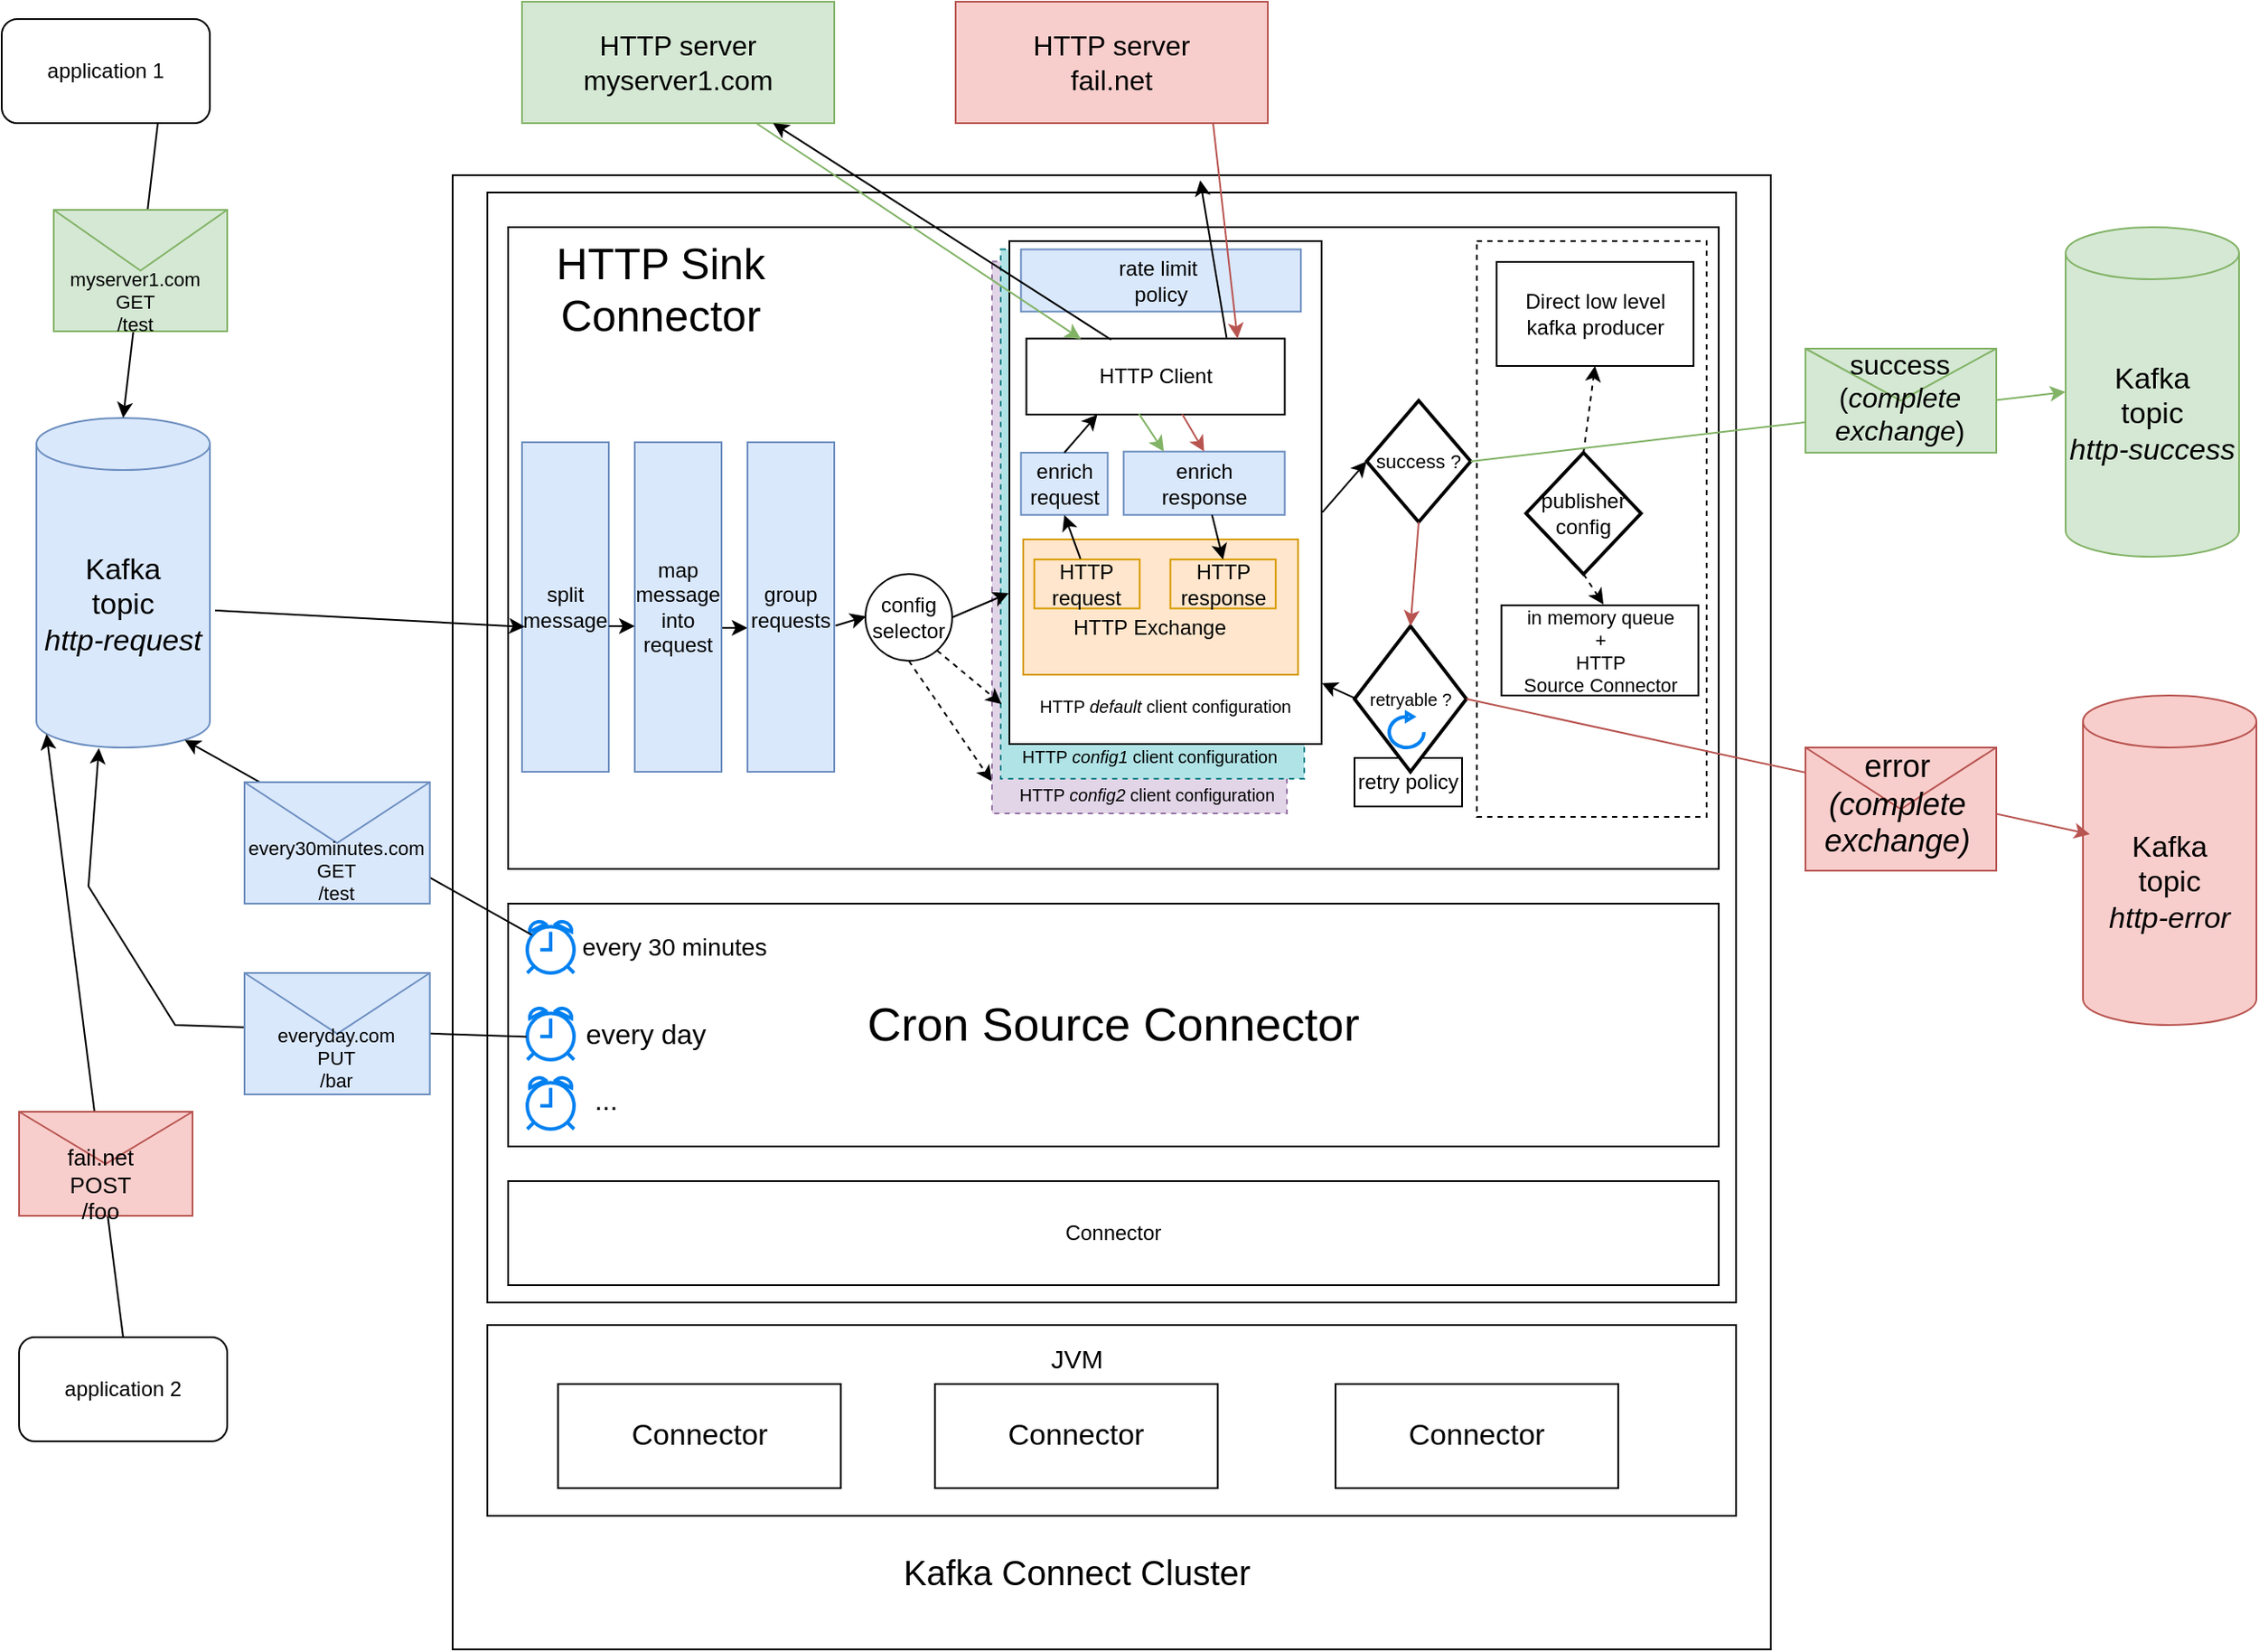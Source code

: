<mxfile version="24.7.8">
  <diagram name="Page-1" id="2K4qOzKMvEv2gDJJYcip">
    <mxGraphModel dx="1113" dy="609" grid="1" gridSize="10" guides="1" tooltips="1" connect="1" arrows="1" fold="1" page="1" pageScale="1" pageWidth="1169" pageHeight="827" math="0" shadow="0">
      <root>
        <mxCell id="0" />
        <mxCell id="1" parent="0" />
        <mxCell id="opBTZJq-6XGTckG7SBnG-1" value="&lt;font style=&quot;font-size: 17px;&quot;&gt;Kafka&lt;/font&gt;&lt;div style=&quot;font-size: 17px;&quot;&gt;&lt;font style=&quot;font-size: 17px;&quot;&gt;topic&lt;/font&gt;&lt;/div&gt;&lt;div style=&quot;font-size: 17px;&quot;&gt;&lt;i style=&quot;&quot;&gt;&lt;font style=&quot;font-size: 17px;&quot;&gt;http-request&lt;/font&gt;&lt;/i&gt;&lt;/div&gt;" style="shape=cylinder3;whiteSpace=wrap;html=1;boundedLbl=1;backgroundOutline=1;size=15;fillColor=#dae8fc;strokeColor=#6c8ebf;" parent="1" vertex="1">
          <mxGeometry x="50" y="300" width="100" height="190" as="geometry" />
        </mxCell>
        <mxCell id="opBTZJq-6XGTckG7SBnG-2" value="" style="rounded=0;whiteSpace=wrap;html=1;" parent="1" vertex="1">
          <mxGeometry x="290" y="160" width="760" height="850" as="geometry" />
        </mxCell>
        <mxCell id="opBTZJq-6XGTckG7SBnG-3" value="" style="rounded=0;whiteSpace=wrap;html=1;" parent="1" vertex="1">
          <mxGeometry x="310" y="170" width="720" height="640" as="geometry" />
        </mxCell>
        <mxCell id="opBTZJq-6XGTckG7SBnG-5" value="&lt;font style=&quot;font-size: 20px;&quot;&gt;Kafka Connect Cluster&lt;/font&gt;" style="text;html=1;align=center;verticalAlign=middle;whiteSpace=wrap;rounded=0;" parent="1" vertex="1">
          <mxGeometry x="545" y="950" width="210" height="30" as="geometry" />
        </mxCell>
        <mxCell id="opBTZJq-6XGTckG7SBnG-23" value="" style="endArrow=classic;html=1;rounded=0;entryX=0.058;entryY=0.959;entryDx=0;entryDy=0;entryPerimeter=0;exitX=0.5;exitY=0;exitDx=0;exitDy=0;fillColor=#f8cecc;strokeColor=#000000;" parent="1" source="HtiEfCj0A7gehNwZgP48-17" target="opBTZJq-6XGTckG7SBnG-1" edge="1">
          <mxGeometry width="50" height="50" relative="1" as="geometry">
            <mxPoint x="110" y="190" as="sourcePoint" />
            <mxPoint x="170" y="320" as="targetPoint" />
          </mxGeometry>
        </mxCell>
        <mxCell id="opBTZJq-6XGTckG7SBnG-14" value="" style="group;fillColor=#dae8fc;strokeColor=#6c8ebf;" parent="1" vertex="1" connectable="0">
          <mxGeometry x="40" y="700" width="100" height="60" as="geometry" />
        </mxCell>
        <mxCell id="opBTZJq-6XGTckG7SBnG-15" value="" style="group;fillColor=#dae8fc;strokeColor=#6c8ebf;" parent="opBTZJq-6XGTckG7SBnG-14" vertex="1" connectable="0">
          <mxGeometry width="100" height="60.0" as="geometry" />
        </mxCell>
        <mxCell id="opBTZJq-6XGTckG7SBnG-11" value="" style="shape=message;html=1;html=1;outlineConnect=0;labelPosition=center;verticalLabelPosition=bottom;align=center;verticalAlign=top;fillColor=#f8cecc;strokeColor=#b85450;" parent="opBTZJq-6XGTckG7SBnG-15" vertex="1">
          <mxGeometry width="100" height="60.0" as="geometry" />
        </mxCell>
        <mxCell id="opBTZJq-6XGTckG7SBnG-12" value="&lt;font style=&quot;font-size: 13px;&quot;&gt;fail.net&lt;/font&gt;&lt;div style=&quot;font-size: 13px;&quot;&gt;&lt;font style=&quot;font-size: 13px;&quot;&gt;POST&lt;/font&gt;&lt;/div&gt;&lt;div style=&quot;font-size: 13px;&quot;&gt;&lt;font style=&quot;font-size: 13px;&quot;&gt;/foo&lt;/font&gt;&lt;/div&gt;" style="text;html=1;align=center;verticalAlign=middle;whiteSpace=wrap;rounded=0;" parent="opBTZJq-6XGTckG7SBnG-15" vertex="1">
          <mxGeometry x="5.263" y="33.194" width="84.211" height="18.0" as="geometry" />
        </mxCell>
        <mxCell id="opBTZJq-6XGTckG7SBnG-19" value="&lt;font style=&quot;font-size: 16px;&quot;&gt;HTTP server&lt;/font&gt;&lt;div style=&quot;font-size: 16px;&quot;&gt;&lt;font style=&quot;font-size: 16px;&quot;&gt;myserver1.com&lt;/font&gt;&lt;/div&gt;" style="rounded=0;whiteSpace=wrap;html=1;fillColor=#d5e8d4;strokeColor=#82b366;" parent="1" vertex="1">
          <mxGeometry x="330" y="60" width="180" height="70" as="geometry" />
        </mxCell>
        <mxCell id="opBTZJq-6XGTckG7SBnG-20" value="&lt;font style=&quot;font-size: 16px;&quot;&gt;HTTP server&lt;/font&gt;&lt;div style=&quot;font-size: 16px;&quot;&gt;&lt;font style=&quot;font-size: 16px;&quot;&gt;fail.net&lt;/font&gt;&lt;/div&gt;" style="rounded=0;whiteSpace=wrap;html=1;fillColor=#f8cecc;strokeColor=#b85450;" parent="1" vertex="1">
          <mxGeometry x="580" y="60" width="180" height="70" as="geometry" />
        </mxCell>
        <mxCell id="opBTZJq-6XGTckG7SBnG-22" value="" style="endArrow=classic;html=1;rounded=0;entryX=0.5;entryY=0;entryDx=0;entryDy=0;entryPerimeter=0;fillColor=#d5e8d4;strokeColor=#000000;exitX=0.75;exitY=1;exitDx=0;exitDy=0;" parent="1" source="HtiEfCj0A7gehNwZgP48-16" target="opBTZJq-6XGTckG7SBnG-1" edge="1">
          <mxGeometry width="50" height="50" relative="1" as="geometry">
            <mxPoint x="20" y="180" as="sourcePoint" />
            <mxPoint x="610" y="330" as="targetPoint" />
          </mxGeometry>
        </mxCell>
        <mxCell id="opBTZJq-6XGTckG7SBnG-25" value="" style="rounded=0;whiteSpace=wrap;html=1;fontSize=17;" parent="1" vertex="1">
          <mxGeometry x="322" y="190" width="698" height="370" as="geometry" />
        </mxCell>
        <mxCell id="opBTZJq-6XGTckG7SBnG-26" value="&lt;font style=&quot;font-size: 11px;&quot;&gt;success ?&lt;/font&gt;" style="strokeWidth=2;html=1;shape=mxgraph.flowchart.decision;whiteSpace=wrap;" parent="1" vertex="1">
          <mxGeometry x="817" y="290" width="60" height="70" as="geometry" />
        </mxCell>
        <mxCell id="opBTZJq-6XGTckG7SBnG-16" value="" style="group;fillColor=#dae8fc;strokeColor=#6c8ebf;" parent="1" vertex="1" connectable="0">
          <mxGeometry x="60" y="180" width="100" height="70" as="geometry" />
        </mxCell>
        <mxCell id="opBTZJq-6XGTckG7SBnG-17" value="" style="shape=message;html=1;html=1;outlineConnect=0;labelPosition=center;verticalLabelPosition=bottom;align=center;verticalAlign=top;fillColor=#d5e8d4;strokeColor=#82b366;" parent="opBTZJq-6XGTckG7SBnG-16" vertex="1">
          <mxGeometry width="100" height="70" as="geometry" />
        </mxCell>
        <mxCell id="opBTZJq-6XGTckG7SBnG-18" value="&lt;div style=&quot;font-size: 11px;&quot;&gt;&lt;font style=&quot;font-size: 11px;&quot;&gt;myserver1.com&lt;/font&gt;&lt;/div&gt;&lt;div style=&quot;font-size: 11px;&quot;&gt;&lt;font style=&quot;font-size: 11px;&quot;&gt;GET&lt;/font&gt;&lt;/div&gt;&lt;div style=&quot;font-size: 11px;&quot;&gt;&lt;font style=&quot;font-size: 11px;&quot;&gt;/test&lt;/font&gt;&lt;/div&gt;" style="text;html=1;align=center;verticalAlign=middle;whiteSpace=wrap;rounded=0;" parent="opBTZJq-6XGTckG7SBnG-16" vertex="1">
          <mxGeometry x="5.263" y="42.27" width="84.211" height="21.0" as="geometry" />
        </mxCell>
        <mxCell id="opBTZJq-6XGTckG7SBnG-28" value="Connector" style="rounded=0;whiteSpace=wrap;html=1;" parent="1" vertex="1">
          <mxGeometry x="322" y="740" width="698" height="60" as="geometry" />
        </mxCell>
        <mxCell id="mRzZPIl0D3V7TroaUUCZ-1" value="split&lt;div&gt;message&lt;/div&gt;" style="rounded=0;whiteSpace=wrap;html=1;fillColor=#dae8fc;strokeColor=#6c8ebf;" parent="1" vertex="1">
          <mxGeometry x="330" y="314" width="50" height="190" as="geometry" />
        </mxCell>
        <mxCell id="mRzZPIl0D3V7TroaUUCZ-4" value="" style="edgeStyle=orthogonalEdgeStyle;rounded=0;orthogonalLoop=1;jettySize=auto;html=1;" parent="1" edge="1">
          <mxGeometry relative="1" as="geometry">
            <mxPoint x="445" y="421" as="sourcePoint" />
            <mxPoint x="460" y="421" as="targetPoint" />
          </mxGeometry>
        </mxCell>
        <mxCell id="mRzZPIl0D3V7TroaUUCZ-2" value="map&lt;div&gt;message&lt;/div&gt;&lt;div&gt;into&lt;/div&gt;&lt;div&gt;request&lt;/div&gt;" style="rounded=0;whiteSpace=wrap;html=1;fillColor=#dae8fc;strokeColor=#6c8ebf;" parent="1" vertex="1">
          <mxGeometry x="395" y="314" width="50" height="190" as="geometry" />
        </mxCell>
        <mxCell id="mRzZPIl0D3V7TroaUUCZ-3" value="group&lt;div&gt;requests&lt;/div&gt;" style="rounded=0;whiteSpace=wrap;html=1;fillColor=#dae8fc;strokeColor=#6c8ebf;" parent="1" vertex="1">
          <mxGeometry x="460" y="314" width="50" height="190" as="geometry" />
        </mxCell>
        <mxCell id="mRzZPIl0D3V7TroaUUCZ-5" value="" style="edgeStyle=orthogonalEdgeStyle;rounded=0;orthogonalLoop=1;jettySize=auto;html=1;exitX=1;exitY=0.5;exitDx=0;exitDy=0;entryX=0;entryY=0.5;entryDx=0;entryDy=0;" parent="1" edge="1">
          <mxGeometry relative="1" as="geometry">
            <mxPoint x="380" y="420" as="sourcePoint" />
            <mxPoint x="395" y="420" as="targetPoint" />
          </mxGeometry>
        </mxCell>
        <mxCell id="mRzZPIl0D3V7TroaUUCZ-8" value="" style="group" parent="1" vertex="1" connectable="0">
          <mxGeometry x="563" y="198" width="228" height="347.22" as="geometry" />
        </mxCell>
        <mxCell id="3ZhziO7866kJiNsBVgEj-4" value="" style="group" vertex="1" connectable="0" parent="mRzZPIl0D3V7TroaUUCZ-8">
          <mxGeometry x="38" width="190" height="330" as="geometry" />
        </mxCell>
        <mxCell id="3ZhziO7866kJiNsBVgEj-2" value="" style="rounded=0;whiteSpace=wrap;html=1;dashed=1;fillColor=#e1d5e7;strokeColor=#9673a6;" vertex="1" parent="3ZhziO7866kJiNsBVgEj-4">
          <mxGeometry y="11.78" width="170" height="318.22" as="geometry" />
        </mxCell>
        <mxCell id="_PbxY6xCbwpxdY_xRRRZ-18" value="" style="rounded=0;whiteSpace=wrap;html=1;dashed=1;fillColor=#b0e3e6;strokeColor=#0e8088;" parent="3ZhziO7866kJiNsBVgEj-4" vertex="1">
          <mxGeometry x="5" y="4.78" width="175" height="305.22" as="geometry" />
        </mxCell>
        <mxCell id="mRzZPIl0D3V7TroaUUCZ-6" value="" style="rounded=0;whiteSpace=wrap;html=1;" parent="3ZhziO7866kJiNsBVgEj-4" vertex="1">
          <mxGeometry x="10" width="180" height="290" as="geometry" />
        </mxCell>
        <mxCell id="mRzZPIl0D3V7TroaUUCZ-7" value="&lt;font style=&quot;font-size: 10px;&quot;&gt;HTTP &lt;i&gt;default&lt;/i&gt; client&amp;nbsp;&lt;span style=&quot;background-color: initial;&quot;&gt;configuration&lt;/span&gt;&lt;/font&gt;" style="text;html=1;align=center;verticalAlign=middle;whiteSpace=wrap;rounded=0;" parent="3ZhziO7866kJiNsBVgEj-4" vertex="1">
          <mxGeometry x="15" y="254" width="170" height="27.11" as="geometry" />
        </mxCell>
        <mxCell id="mRzZPIl0D3V7TroaUUCZ-22" value="rate limit&amp;nbsp;&lt;div&gt;policy&lt;/div&gt;" style="rounded=0;whiteSpace=wrap;html=1;fillColor=#dae8fc;strokeColor=#6c8ebf;" parent="3ZhziO7866kJiNsBVgEj-4" vertex="1">
          <mxGeometry x="16.69" y="4.785" width="161.379" height="35.885" as="geometry" />
        </mxCell>
        <mxCell id="TH8Eyh-qqzI3hUbTMs9G-1" value="HTTP Client" style="rounded=0;whiteSpace=wrap;html=1;" parent="3ZhziO7866kJiNsBVgEj-4" vertex="1">
          <mxGeometry x="19.79" y="56.22" width="148.97" height="43.78" as="geometry" />
        </mxCell>
        <mxCell id="TH8Eyh-qqzI3hUbTMs9G-5" value="" style="group;fillColor=#ffe6cc;strokeColor=#d79b00;" parent="3ZhziO7866kJiNsBVgEj-4" vertex="1" connectable="0">
          <mxGeometry x="18" y="172" width="158.43" height="78" as="geometry" />
        </mxCell>
        <mxCell id="mRzZPIl0D3V7TroaUUCZ-15" value="HTTP&lt;div&gt;request&lt;/div&gt;" style="rounded=0;whiteSpace=wrap;html=1;fillColor=#ffe6cc;strokeColor=#d79b00;" parent="TH8Eyh-qqzI3hUbTMs9G-5" vertex="1">
          <mxGeometry x="6.36" y="11.573" width="60.76" height="28.223" as="geometry" />
        </mxCell>
        <mxCell id="TH8Eyh-qqzI3hUbTMs9G-4" value="HTTP&amp;nbsp;&lt;span style=&quot;background-color: initial;&quot;&gt;Exchange&lt;/span&gt;" style="text;html=1;align=center;verticalAlign=middle;whiteSpace=wrap;rounded=0;" parent="TH8Eyh-qqzI3hUbTMs9G-5" vertex="1">
          <mxGeometry x="9.29" y="47.174" width="127.738" height="7.56" as="geometry" />
        </mxCell>
        <mxCell id="TH8Eyh-qqzI3hUbTMs9G-8" value="HTTP&lt;div&gt;response&lt;/div&gt;" style="rounded=0;whiteSpace=wrap;html=1;fillColor=#ffe6cc;strokeColor=#d79b00;" parent="TH8Eyh-qqzI3hUbTMs9G-5" vertex="1">
          <mxGeometry x="84.82" y="11.573" width="60.76" height="28.223" as="geometry" />
        </mxCell>
        <mxCell id="TH8Eyh-qqzI3hUbTMs9G-7" value="enrich&lt;div&gt;request&lt;/div&gt;" style="rounded=0;whiteSpace=wrap;html=1;fillColor=#dae8fc;strokeColor=#6c8ebf;" parent="3ZhziO7866kJiNsBVgEj-4" vertex="1">
          <mxGeometry x="16.69" y="122" width="50" height="35.88" as="geometry" />
        </mxCell>
        <mxCell id="mRzZPIl0D3V7TroaUUCZ-30" value="enrich&lt;div&gt;response&lt;/div&gt;" style="rounded=0;whiteSpace=wrap;html=1;fillColor=#dae8fc;strokeColor=#6c8ebf;" parent="3ZhziO7866kJiNsBVgEj-4" vertex="1">
          <mxGeometry x="75.857" y="121.354" width="92.9" height="36.527" as="geometry" />
        </mxCell>
        <mxCell id="TH8Eyh-qqzI3hUbTMs9G-2" value="" style="endArrow=classic;html=1;rounded=0;fillColor=#d5e8d4;strokeColor=#000000;exitX=0.438;exitY=-0.015;exitDx=0;exitDy=0;exitPerimeter=0;entryX=0.5;entryY=1;entryDx=0;entryDy=0;" parent="3ZhziO7866kJiNsBVgEj-4" source="mRzZPIl0D3V7TroaUUCZ-15" target="TH8Eyh-qqzI3hUbTMs9G-7" edge="1">
          <mxGeometry width="50" height="50" relative="1" as="geometry">
            <mxPoint x="33.688" y="220.566" as="sourcePoint" />
            <mxPoint x="34.094" y="114.84" as="targetPoint" />
          </mxGeometry>
        </mxCell>
        <mxCell id="TH8Eyh-qqzI3hUbTMs9G-9" value="" style="endArrow=classic;html=1;rounded=0;fillColor=#d5e8d4;strokeColor=#000000;exitX=0.5;exitY=0;exitDx=0;exitDy=0;entryX=0.275;entryY=0.999;entryDx=0;entryDy=0;entryPerimeter=0;" parent="3ZhziO7866kJiNsBVgEj-4" source="TH8Eyh-qqzI3hUbTMs9G-7" target="TH8Eyh-qqzI3hUbTMs9G-1" edge="1">
          <mxGeometry width="50" height="50" relative="1" as="geometry">
            <mxPoint x="43.688" y="230.566" as="sourcePoint" />
            <mxPoint x="52" y="158" as="targetPoint" />
          </mxGeometry>
        </mxCell>
        <mxCell id="TH8Eyh-qqzI3hUbTMs9G-10" value="" style="endArrow=classic;html=1;rounded=0;fillColor=#d5e8d4;strokeColor=#000000;entryX=0.5;entryY=0;entryDx=0;entryDy=0;" parent="3ZhziO7866kJiNsBVgEj-4" source="mRzZPIl0D3V7TroaUUCZ-30" target="TH8Eyh-qqzI3hUbTMs9G-8" edge="1">
          <mxGeometry width="50" height="50" relative="1" as="geometry">
            <mxPoint x="52" y="132" as="sourcePoint" />
            <mxPoint x="71" y="110" as="targetPoint" />
          </mxGeometry>
        </mxCell>
        <mxCell id="mRzZPIl0D3V7TroaUUCZ-32" value="" style="endArrow=classic;html=1;rounded=0;fillColor=#f8cecc;strokeColor=#b85450;exitX=0.603;exitY=0.993;exitDx=0;exitDy=0;entryX=0.5;entryY=0;entryDx=0;entryDy=0;exitPerimeter=0;" parent="3ZhziO7866kJiNsBVgEj-4" source="TH8Eyh-qqzI3hUbTMs9G-1" target="mRzZPIl0D3V7TroaUUCZ-30" edge="1">
          <mxGeometry width="50" height="50" relative="1" as="geometry">
            <mxPoint x="219.531" y="-61.251" as="sourcePoint" />
            <mxPoint x="143.31" y="65.97" as="targetPoint" />
          </mxGeometry>
        </mxCell>
        <mxCell id="mRzZPIl0D3V7TroaUUCZ-31" value="" style="endArrow=classic;html=1;rounded=0;fillColor=#d5e8d4;strokeColor=#82b366;exitX=0.435;exitY=0.987;exitDx=0;exitDy=0;entryX=0.25;entryY=0;entryDx=0;entryDy=0;exitPerimeter=0;" parent="3ZhziO7866kJiNsBVgEj-4" source="TH8Eyh-qqzI3hUbTMs9G-1" target="mRzZPIl0D3V7TroaUUCZ-30" edge="1">
          <mxGeometry width="50" height="50" relative="1" as="geometry">
            <mxPoint x="101.103" y="144.627" as="sourcePoint" />
            <mxPoint x="264.966" y="271.493" as="targetPoint" />
          </mxGeometry>
        </mxCell>
        <mxCell id="3ZhziO7866kJiNsBVgEj-6" value="&lt;font style=&quot;font-size: 10px;&quot;&gt;HTTP &lt;i&gt;config2&lt;/i&gt; client&amp;nbsp;&lt;span style=&quot;background-color: initial;&quot;&gt;configuration&lt;/span&gt;&lt;/font&gt;" style="text;html=1;align=center;verticalAlign=middle;whiteSpace=wrap;rounded=0;" vertex="1" parent="3ZhziO7866kJiNsBVgEj-4">
          <mxGeometry x="10" y="314" width="159" height="10" as="geometry" />
        </mxCell>
        <mxCell id="mRzZPIl0D3V7TroaUUCZ-10" value="&lt;font style=&quot;font-size: 17px;&quot;&gt;Kafka&lt;/font&gt;&lt;div style=&quot;font-size: 17px;&quot;&gt;&lt;font style=&quot;font-size: 17px;&quot;&gt;topic&lt;/font&gt;&lt;/div&gt;&lt;div style=&quot;font-size: 17px;&quot;&gt;&lt;i style=&quot;&quot;&gt;&lt;font style=&quot;font-size: 17px;&quot;&gt;http-success&lt;/font&gt;&lt;/i&gt;&lt;/div&gt;" style="shape=cylinder3;whiteSpace=wrap;html=1;boundedLbl=1;backgroundOutline=1;size=15;fillColor=#d5e8d4;strokeColor=#82b366;" parent="1" vertex="1">
          <mxGeometry x="1220" y="190" width="100" height="190" as="geometry" />
        </mxCell>
        <mxCell id="mRzZPIl0D3V7TroaUUCZ-11" value="&lt;font style=&quot;font-size: 17px;&quot;&gt;Kafka&lt;/font&gt;&lt;div style=&quot;font-size: 17px;&quot;&gt;&lt;font style=&quot;font-size: 17px;&quot;&gt;topic&lt;/font&gt;&lt;/div&gt;&lt;div style=&quot;font-size: 17px;&quot;&gt;&lt;i style=&quot;&quot;&gt;&lt;font style=&quot;font-size: 17px;&quot;&gt;http-error&lt;/font&gt;&lt;/i&gt;&lt;/div&gt;" style="shape=cylinder3;whiteSpace=wrap;html=1;boundedLbl=1;backgroundOutline=1;size=15;fillColor=#f8cecc;strokeColor=#b85450;" parent="1" vertex="1">
          <mxGeometry x="1230" y="460" width="100" height="190" as="geometry" />
        </mxCell>
        <mxCell id="mRzZPIl0D3V7TroaUUCZ-12" value="" style="group" parent="1" vertex="1" connectable="0">
          <mxGeometry x="310" y="823" width="720" height="110" as="geometry" />
        </mxCell>
        <mxCell id="opBTZJq-6XGTckG7SBnG-4" value="" style="rounded=0;whiteSpace=wrap;html=1;" parent="mRzZPIl0D3V7TroaUUCZ-12" vertex="1">
          <mxGeometry width="720" height="110" as="geometry" />
        </mxCell>
        <mxCell id="opBTZJq-6XGTckG7SBnG-6" value="JVM" style="text;html=1;align=center;verticalAlign=middle;whiteSpace=wrap;rounded=0;fontSize=15;" parent="mRzZPIl0D3V7TroaUUCZ-12" vertex="1">
          <mxGeometry x="298.868" y="4" width="81.509" height="30" as="geometry" />
        </mxCell>
        <mxCell id="opBTZJq-6XGTckG7SBnG-7" value="Connector" style="rounded=0;whiteSpace=wrap;html=1;fontSize=17;" parent="mRzZPIl0D3V7TroaUUCZ-12" vertex="1">
          <mxGeometry x="40.755" y="34" width="163.019" height="60" as="geometry" />
        </mxCell>
        <mxCell id="opBTZJq-6XGTckG7SBnG-8" value="Connector" style="rounded=0;whiteSpace=wrap;html=1;fontSize=17;" parent="mRzZPIl0D3V7TroaUUCZ-12" vertex="1">
          <mxGeometry x="258.113" y="34" width="163.019" height="60" as="geometry" />
        </mxCell>
        <mxCell id="opBTZJq-6XGTckG7SBnG-9" value="Connector" style="rounded=0;whiteSpace=wrap;html=1;fontSize=17;" parent="mRzZPIl0D3V7TroaUUCZ-12" vertex="1">
          <mxGeometry x="489.057" y="34" width="163.019" height="60" as="geometry" />
        </mxCell>
        <mxCell id="mRzZPIl0D3V7TroaUUCZ-25" value="" style="endArrow=classic;html=1;rounded=0;fillColor=#d5e8d4;strokeColor=#000000;exitX=0.328;exitY=0.015;exitDx=0;exitDy=0;exitPerimeter=0;" parent="1" source="TH8Eyh-qqzI3hUbTMs9G-1" edge="1">
          <mxGeometry width="50" height="50" relative="1" as="geometry">
            <mxPoint x="611" y="247" as="sourcePoint" />
            <mxPoint x="474.757" y="130" as="targetPoint" />
          </mxGeometry>
        </mxCell>
        <mxCell id="mRzZPIl0D3V7TroaUUCZ-26" value="" style="endArrow=classic;html=1;rounded=0;fillColor=#d5e8d4;strokeColor=#82b366;exitX=0.75;exitY=1;exitDx=0;exitDy=0;entryX=0.211;entryY=0.006;entryDx=0;entryDy=0;entryPerimeter=0;" parent="1" source="opBTZJq-6XGTckG7SBnG-19" target="TH8Eyh-qqzI3hUbTMs9G-1" edge="1">
          <mxGeometry width="50" height="50" relative="1" as="geometry">
            <mxPoint x="621" y="257" as="sourcePoint" />
            <mxPoint x="484.757" y="140" as="targetPoint" />
          </mxGeometry>
        </mxCell>
        <mxCell id="3ZhziO7866kJiNsBVgEj-13" value="retry policy" style="rounded=0;whiteSpace=wrap;html=1;" vertex="1" parent="1">
          <mxGeometry x="810" y="496" width="62" height="28" as="geometry" />
        </mxCell>
        <mxCell id="mRzZPIl0D3V7TroaUUCZ-27" value="" style="endArrow=classic;html=1;rounded=0;fillColor=#d5e8d4;strokeColor=#000000;exitX=0.775;exitY=-0.009;exitDx=0;exitDy=0;entryX=0.5;entryY=1;entryDx=0;entryDy=0;exitPerimeter=0;" parent="1" source="TH8Eyh-qqzI3hUbTMs9G-1" edge="1">
          <mxGeometry width="50" height="50" relative="1" as="geometry">
            <mxPoint x="727.172" y="254.351" as="sourcePoint" />
            <mxPoint x="721" y="163" as="targetPoint" />
          </mxGeometry>
        </mxCell>
        <mxCell id="mRzZPIl0D3V7TroaUUCZ-28" value="" style="endArrow=classic;html=1;rounded=0;fillColor=#f8cecc;strokeColor=#b85450;exitX=0.58;exitY=0.995;exitDx=0;exitDy=0;entryX=0.75;entryY=0;entryDx=0;entryDy=0;exitPerimeter=0;" parent="1" edge="1">
          <mxGeometry width="50" height="50" relative="1" as="geometry">
            <mxPoint x="728.4" y="129.65" as="sourcePoint" />
            <mxPoint x="742.518" y="254.22" as="targetPoint" />
          </mxGeometry>
        </mxCell>
        <mxCell id="mRzZPIl0D3V7TroaUUCZ-43" value="&lt;font style=&quot;font-size: 10px;&quot;&gt;retryable ?&lt;/font&gt;" style="strokeWidth=2;html=1;shape=mxgraph.flowchart.decision;whiteSpace=wrap;" parent="1" vertex="1">
          <mxGeometry x="810" y="420" width="64.5" height="84" as="geometry" />
        </mxCell>
        <mxCell id="mRzZPIl0D3V7TroaUUCZ-45" value="" style="endArrow=classic;html=1;rounded=0;fillColor=#f8cecc;strokeColor=#b85450;entryX=0.5;entryY=0;entryDx=0;entryDy=0;entryPerimeter=0;exitX=0.5;exitY=1;exitDx=0;exitDy=0;exitPerimeter=0;" parent="1" source="opBTZJq-6XGTckG7SBnG-26" target="mRzZPIl0D3V7TroaUUCZ-43" edge="1">
          <mxGeometry width="50" height="50" relative="1" as="geometry">
            <mxPoint x="830" y="545" as="sourcePoint" />
            <mxPoint x="1110" y="590" as="targetPoint" />
          </mxGeometry>
        </mxCell>
        <mxCell id="mRzZPIl0D3V7TroaUUCZ-48" value="&lt;font style=&quot;font-size: 25px;&quot;&gt;HTTP Sink&lt;/font&gt;&lt;div style=&quot;font-size: 25px;&quot;&gt;&lt;font style=&quot;font-size: 25px;&quot;&gt;Connector&lt;/font&gt;&lt;/div&gt;" style="text;html=1;align=center;verticalAlign=middle;whiteSpace=wrap;rounded=0;" parent="1" vertex="1">
          <mxGeometry x="340" y="210" width="140" height="30" as="geometry" />
        </mxCell>
        <mxCell id="opBTZJq-6XGTckG7SBnG-24" value="" style="endArrow=classic;html=1;rounded=0;exitX=1.03;exitY=0.584;exitDx=0;exitDy=0;fillColor=#f8cecc;strokeColor=#000000;exitPerimeter=0;entryX=0.033;entryY=0.56;entryDx=0;entryDy=0;entryPerimeter=0;" parent="1" source="opBTZJq-6XGTckG7SBnG-1" target="mRzZPIl0D3V7TroaUUCZ-1" edge="1">
          <mxGeometry width="50" height="50" relative="1" as="geometry">
            <mxPoint x="115" y="576" as="sourcePoint" />
            <mxPoint x="170" y="510" as="targetPoint" />
          </mxGeometry>
        </mxCell>
        <mxCell id="TH8Eyh-qqzI3hUbTMs9G-14" value="" style="group" parent="1" vertex="1" connectable="0">
          <mxGeometry x="890" y="198" width="123" height="352" as="geometry" />
        </mxCell>
        <mxCell id="TH8Eyh-qqzI3hUbTMs9G-11" value="" style="rounded=0;whiteSpace=wrap;html=1;dashed=1;" parent="TH8Eyh-qqzI3hUbTMs9G-14" vertex="1">
          <mxGeometry x="-9.462" width="132.462" height="332" as="geometry" />
        </mxCell>
        <mxCell id="ytLzVgo9kWeMUwoSOrhg-2" value="publisher&lt;div&gt;config&lt;/div&gt;" style="strokeWidth=2;html=1;shape=mxgraph.flowchart.decision;whiteSpace=wrap;" parent="TH8Eyh-qqzI3hUbTMs9G-14" vertex="1">
          <mxGeometry x="18.923" y="122" width="66.231" height="70" as="geometry" />
        </mxCell>
        <mxCell id="ytLzVgo9kWeMUwoSOrhg-3" value="Direct low level&lt;div&gt;kafka producer&lt;/div&gt;" style="rounded=0;whiteSpace=wrap;html=1;" parent="TH8Eyh-qqzI3hUbTMs9G-14" vertex="1">
          <mxGeometry x="1.892" y="12" width="113.538" height="60" as="geometry" />
        </mxCell>
        <mxCell id="ytLzVgo9kWeMUwoSOrhg-6" value="" style="endArrow=classic;html=1;rounded=0;fillColor=#d5e8d4;strokeColor=#000000;exitX=0.5;exitY=1;exitDx=0;exitDy=0;entryX=0.518;entryY=-0.009;entryDx=0;entryDy=0;exitPerimeter=0;dashed=1;entryPerimeter=0;" parent="TH8Eyh-qqzI3hUbTMs9G-14" source="ytLzVgo9kWeMUwoSOrhg-2" target="ytLzVgo9kWeMUwoSOrhg-4" edge="1">
          <mxGeometry width="50" height="50" relative="1" as="geometry">
            <mxPoint x="-85.154" y="112" as="sourcePoint" />
            <mxPoint x="-11.354" y="85" as="targetPoint" />
          </mxGeometry>
        </mxCell>
        <mxCell id="ytLzVgo9kWeMUwoSOrhg-5" value="" style="endArrow=classic;html=1;rounded=0;fillColor=#d5e8d4;strokeColor=#000000;exitX=0.5;exitY=0;exitDx=0;exitDy=0;entryX=0.5;entryY=1;entryDx=0;entryDy=0;exitPerimeter=0;dashed=1;" parent="TH8Eyh-qqzI3hUbTMs9G-14" source="ytLzVgo9kWeMUwoSOrhg-2" target="ytLzVgo9kWeMUwoSOrhg-3" edge="1">
          <mxGeometry width="50" height="50" relative="1" as="geometry">
            <mxPoint x="-151.385" y="232" as="sourcePoint" />
            <mxPoint x="-113.538" y="147" as="targetPoint" />
          </mxGeometry>
        </mxCell>
        <mxCell id="ytLzVgo9kWeMUwoSOrhg-4" value="&lt;font style=&quot;font-size: 11px;&quot;&gt;in memory queue&lt;/font&gt;&lt;div style=&quot;font-size: 11px;&quot;&gt;&lt;font style=&quot;font-size: 11px;&quot;&gt;+&lt;/font&gt;&lt;/div&gt;&lt;div style=&quot;font-size: 11px;&quot;&gt;&lt;font style=&quot;font-size: 11px;&quot;&gt;HTTP&lt;/font&gt;&lt;/div&gt;&lt;div style=&quot;font-size: 11px;&quot;&gt;&lt;font style=&quot;font-size: 11px;&quot;&gt;Source Connector&lt;/font&gt;&lt;/div&gt;" style="rounded=0;whiteSpace=wrap;html=1;" parent="TH8Eyh-qqzI3hUbTMs9G-14" vertex="1">
          <mxGeometry x="4.731" y="210" width="113.538" height="52" as="geometry" />
        </mxCell>
        <mxCell id="mRzZPIl0D3V7TroaUUCZ-21" value="" style="endArrow=classic;html=1;rounded=0;fillColor=#d5e8d4;strokeColor=#000000;exitX=1;exitY=0.5;exitDx=0;exitDy=0;entryX=-0.002;entryY=0.7;entryDx=0;entryDy=0;entryPerimeter=0;" parent="1" target="mRzZPIl0D3V7TroaUUCZ-6" edge="1" source="3ZhziO7866kJiNsBVgEj-9">
          <mxGeometry width="50" height="50" relative="1" as="geometry">
            <mxPoint x="572" y="420.5" as="sourcePoint" />
            <mxPoint x="552" y="419.878" as="targetPoint" />
          </mxGeometry>
        </mxCell>
        <mxCell id="mRzZPIl0D3V7TroaUUCZ-23" value="" style="endArrow=classic;html=1;rounded=0;fillColor=#d5e8d4;strokeColor=#000000;entryX=0;entryY=0.5;entryDx=0;entryDy=0;entryPerimeter=0;exitX=1.003;exitY=0.539;exitDx=0;exitDy=0;exitPerimeter=0;" parent="1" source="mRzZPIl0D3V7TroaUUCZ-6" target="opBTZJq-6XGTckG7SBnG-26" edge="1">
          <mxGeometry width="50" height="50" relative="1" as="geometry">
            <mxPoint x="740" y="420" as="sourcePoint" />
            <mxPoint x="790" y="370" as="targetPoint" />
          </mxGeometry>
        </mxCell>
        <mxCell id="TH8Eyh-qqzI3hUbTMs9G-6" value="" style="endArrow=classic;html=1;rounded=0;fillColor=#d5e8d4;strokeColor=#000000;exitX=0.017;exitY=0.499;exitDx=0;exitDy=0;exitPerimeter=0;entryX=1.001;entryY=0.879;entryDx=0;entryDy=0;entryPerimeter=0;" parent="1" source="mRzZPIl0D3V7TroaUUCZ-43" target="mRzZPIl0D3V7TroaUUCZ-6" edge="1">
          <mxGeometry width="50" height="50" relative="1" as="geometry">
            <mxPoint x="678" y="408" as="sourcePoint" />
            <mxPoint x="698.43" y="447.368" as="targetPoint" />
          </mxGeometry>
        </mxCell>
        <mxCell id="mRzZPIl0D3V7TroaUUCZ-42" value="" style="endArrow=classic;html=1;rounded=0;fillColor=#f8cecc;strokeColor=#b85450;entryX=0.04;entryY=0.421;entryDx=0;entryDy=0;entryPerimeter=0;exitX=1;exitY=0.5;exitDx=0;exitDy=0;exitPerimeter=0;" parent="1" source="mRzZPIl0D3V7TroaUUCZ-43" target="mRzZPIl0D3V7TroaUUCZ-11" edge="1">
          <mxGeometry width="50" height="50" relative="1" as="geometry">
            <mxPoint x="715.4" y="139.65" as="sourcePoint" />
            <mxPoint x="654" y="265" as="targetPoint" />
          </mxGeometry>
        </mxCell>
        <mxCell id="mRzZPIl0D3V7TroaUUCZ-33" value="" style="group;fillColor=#f8cecc;strokeColor=#b85450;" parent="1" vertex="1" connectable="0">
          <mxGeometry x="1070" y="490" width="110" height="71" as="geometry" />
        </mxCell>
        <mxCell id="mRzZPIl0D3V7TroaUUCZ-34" value="" style="group" parent="mRzZPIl0D3V7TroaUUCZ-33" vertex="1" connectable="0">
          <mxGeometry width="110" height="71" as="geometry" />
        </mxCell>
        <mxCell id="mRzZPIl0D3V7TroaUUCZ-35" value="" style="shape=message;html=1;html=1;outlineConnect=0;labelPosition=center;verticalLabelPosition=bottom;align=center;verticalAlign=top;fillColor=#f8cecc;strokeColor=#b85450;" parent="mRzZPIl0D3V7TroaUUCZ-34" vertex="1">
          <mxGeometry width="110" height="71" as="geometry" />
        </mxCell>
        <mxCell id="mRzZPIl0D3V7TroaUUCZ-36" value="&lt;span style=&quot;font-size: 18px;&quot;&gt;error&lt;/span&gt;&lt;div&gt;&lt;span style=&quot;font-size: 18px;&quot;&gt;&lt;i&gt;(complete&lt;/i&gt;&lt;/span&gt;&lt;/div&gt;&lt;div&gt;&lt;span style=&quot;font-size: 18px;&quot;&gt;&lt;i&gt;exchange)&lt;/i&gt;&lt;/span&gt;&lt;/div&gt;" style="text;html=1;align=center;verticalAlign=middle;whiteSpace=wrap;rounded=0;" parent="mRzZPIl0D3V7TroaUUCZ-34" vertex="1">
          <mxGeometry x="30.153" y="27.354" width="46.316" height="10.65" as="geometry" />
        </mxCell>
        <mxCell id="mRzZPIl0D3V7TroaUUCZ-41" value="" style="endArrow=classic;html=1;rounded=0;fillColor=#d5e8d4;strokeColor=#82b366;exitX=1;exitY=0.5;exitDx=0;exitDy=0;entryX=0;entryY=0.5;entryDx=0;entryDy=0;entryPerimeter=0;exitPerimeter=0;" parent="1" source="opBTZJq-6XGTckG7SBnG-26" target="mRzZPIl0D3V7TroaUUCZ-10" edge="1">
          <mxGeometry width="50" height="50" relative="1" as="geometry">
            <mxPoint x="627" y="345" as="sourcePoint" />
            <mxPoint x="648" y="414" as="targetPoint" />
          </mxGeometry>
        </mxCell>
        <mxCell id="HtiEfCj0A7gehNwZgP48-1" value="&lt;font style=&quot;font-size: 27px;&quot;&gt;Cron Source Connector&lt;/font&gt;" style="rounded=0;whiteSpace=wrap;html=1;" parent="1" vertex="1">
          <mxGeometry x="322" y="580" width="698" height="140" as="geometry" />
        </mxCell>
        <mxCell id="HtiEfCj0A7gehNwZgP48-2" value="" style="html=1;verticalLabelPosition=bottom;align=center;labelBackgroundColor=#ffffff;verticalAlign=top;strokeWidth=2;strokeColor=#0080F0;shadow=0;dashed=0;shape=mxgraph.ios7.icons.alarm_clock;" parent="1" vertex="1">
          <mxGeometry x="333" y="590" width="27" height="30" as="geometry" />
        </mxCell>
        <mxCell id="HtiEfCj0A7gehNwZgP48-3" value="" style="endArrow=classic;html=1;rounded=0;entryX=0.855;entryY=1;entryDx=0;entryDy=-4.35;entryPerimeter=0;fillColor=#d5e8d4;strokeColor=#000000;exitX=0.099;exitY=0.267;exitDx=0;exitDy=0;exitPerimeter=0;" parent="1" source="HtiEfCj0A7gehNwZgP48-2" target="opBTZJq-6XGTckG7SBnG-1" edge="1">
          <mxGeometry width="50" height="50" relative="1" as="geometry">
            <mxPoint x="35" y="184" as="sourcePoint" />
            <mxPoint x="110" y="310" as="targetPoint" />
          </mxGeometry>
        </mxCell>
        <mxCell id="HtiEfCj0A7gehNwZgP48-9" value="" style="group" parent="1" vertex="1" connectable="0">
          <mxGeometry x="170" y="510" width="106.84" height="70" as="geometry" />
        </mxCell>
        <mxCell id="HtiEfCj0A7gehNwZgP48-4" value="" style="shape=message;html=1;html=1;outlineConnect=0;labelPosition=center;verticalLabelPosition=bottom;align=center;verticalAlign=top;fillColor=#dae8fc;strokeColor=#6c8ebf;" parent="HtiEfCj0A7gehNwZgP48-9" vertex="1">
          <mxGeometry width="106.84" height="70" as="geometry" />
        </mxCell>
        <mxCell id="HtiEfCj0A7gehNwZgP48-5" value="&lt;div style=&quot;font-size: 11px;&quot;&gt;&lt;font style=&quot;font-size: 11px;&quot;&gt;every30minutes.com&lt;/font&gt;&lt;/div&gt;&lt;div style=&quot;font-size: 11px;&quot;&gt;&lt;font style=&quot;font-size: 11px;&quot;&gt;GET&lt;/font&gt;&lt;/div&gt;&lt;div style=&quot;font-size: 11px;&quot;&gt;&lt;font style=&quot;font-size: 11px;&quot;&gt;/test&lt;/font&gt;&lt;/div&gt;" style="text;html=1;align=center;verticalAlign=middle;whiteSpace=wrap;rounded=0;" parent="HtiEfCj0A7gehNwZgP48-9" vertex="1">
          <mxGeometry x="5.224" y="44.67" width="96.397" height="11.667" as="geometry" />
        </mxCell>
        <mxCell id="HtiEfCj0A7gehNwZgP48-11" value="" style="html=1;verticalLabelPosition=bottom;align=center;labelBackgroundColor=#ffffff;verticalAlign=top;strokeWidth=2;strokeColor=#0080F0;shadow=0;dashed=0;shape=mxgraph.ios7.icons.alarm_clock;" parent="1" vertex="1">
          <mxGeometry x="333" y="640" width="27" height="30" as="geometry" />
        </mxCell>
        <mxCell id="mRzZPIl0D3V7TroaUUCZ-37" value="" style="group;fillColor=#dae8fc;strokeColor=#6c8ebf;" parent="1" vertex="1" connectable="0">
          <mxGeometry x="1070" y="260" width="110" height="60" as="geometry" />
        </mxCell>
        <mxCell id="mRzZPIl0D3V7TroaUUCZ-38" value="" style="shape=message;html=1;html=1;outlineConnect=0;labelPosition=center;verticalLabelPosition=bottom;align=center;verticalAlign=top;fillColor=#d5e8d4;strokeColor=#82b366;" parent="mRzZPIl0D3V7TroaUUCZ-37" vertex="1">
          <mxGeometry width="110" height="60" as="geometry" />
        </mxCell>
        <mxCell id="mRzZPIl0D3V7TroaUUCZ-39" value="&lt;div style=&quot;font-size: 16px;&quot;&gt;&lt;font style=&quot;font-size: 16px;&quot;&gt;success&lt;/font&gt;&lt;/div&gt;&lt;div style=&quot;font-size: 16px;&quot;&gt;&lt;font style=&quot;font-size: 16px;&quot;&gt;&lt;span style=&quot;background-color: initial;&quot;&gt;(&lt;i&gt;complete&lt;/i&gt;&lt;/span&gt;&lt;i&gt;&lt;br&gt;&lt;/i&gt;&lt;/font&gt;&lt;/div&gt;&lt;div style=&quot;font-size: 16px;&quot;&gt;&lt;div style=&quot;&quot;&gt;&lt;font style=&quot;font-size: 16px;&quot;&gt;&lt;i style=&quot;&quot;&gt;exchange&lt;/i&gt;)&lt;/font&gt;&lt;/div&gt;&lt;/div&gt;" style="text;html=1;align=center;verticalAlign=middle;whiteSpace=wrap;rounded=0;" parent="mRzZPIl0D3V7TroaUUCZ-37" vertex="1">
          <mxGeometry x="21.211" y="19.232" width="67.368" height="18.0" as="geometry" />
        </mxCell>
        <mxCell id="HtiEfCj0A7gehNwZgP48-12" value="&lt;div style=&quot;&quot;&gt;&lt;font style=&quot;font-size: 14px;&quot;&gt;every 30 minutes&lt;/font&gt;&lt;/div&gt;" style="text;html=1;align=center;verticalAlign=middle;whiteSpace=wrap;rounded=0;" parent="1" vertex="1">
          <mxGeometry x="360" y="594" width="116" height="22" as="geometry" />
        </mxCell>
        <mxCell id="HtiEfCj0A7gehNwZgP48-13" value="&lt;div style=&quot;&quot;&gt;&lt;font style=&quot;font-size: 16px;&quot;&gt;every day&lt;/font&gt;&lt;/div&gt;" style="text;html=1;align=center;verticalAlign=middle;whiteSpace=wrap;rounded=0;" parent="1" vertex="1">
          <mxGeometry x="350" y="647.5" width="103.32" height="15" as="geometry" />
        </mxCell>
        <mxCell id="HtiEfCj0A7gehNwZgP48-14" value="" style="endArrow=classic;html=1;rounded=0;exitX=-0.015;exitY=0.56;exitDx=0;exitDy=0;exitPerimeter=0;entryX=0.36;entryY=1.002;entryDx=0;entryDy=0;entryPerimeter=0;" parent="1" source="HtiEfCj0A7gehNwZgP48-11" target="opBTZJq-6XGTckG7SBnG-1" edge="1">
          <mxGeometry width="50" height="50" relative="1" as="geometry">
            <mxPoint x="290" y="490" as="sourcePoint" />
            <mxPoint x="340" y="440" as="targetPoint" />
            <Array as="points">
              <mxPoint x="130" y="650" />
              <mxPoint x="80" y="570" />
            </Array>
          </mxGeometry>
        </mxCell>
        <mxCell id="HtiEfCj0A7gehNwZgP48-15" value="" style="group" parent="1" vertex="1" connectable="0">
          <mxGeometry x="170" y="620" width="106.84" height="70" as="geometry" />
        </mxCell>
        <mxCell id="HtiEfCj0A7gehNwZgP48-7" value="" style="shape=message;html=1;html=1;outlineConnect=0;labelPosition=center;verticalLabelPosition=bottom;align=center;verticalAlign=top;fillColor=#dae8fc;strokeColor=#6c8ebf;" parent="HtiEfCj0A7gehNwZgP48-15" vertex="1">
          <mxGeometry width="106.84" height="70" as="geometry" />
        </mxCell>
        <mxCell id="HtiEfCj0A7gehNwZgP48-10" value="&lt;div style=&quot;font-size: 11px;&quot;&gt;&lt;font style=&quot;font-size: 11px;&quot;&gt;everyday.com&lt;/font&gt;&lt;/div&gt;&lt;div style=&quot;font-size: 11px;&quot;&gt;&lt;font style=&quot;font-size: 11px;&quot;&gt;PUT&lt;/font&gt;&lt;/div&gt;&lt;div style=&quot;font-size: 11px;&quot;&gt;&lt;font style=&quot;font-size: 11px;&quot;&gt;/bar&lt;/font&gt;&lt;/div&gt;" style="text;html=1;align=center;verticalAlign=middle;whiteSpace=wrap;rounded=0;" parent="HtiEfCj0A7gehNwZgP48-15" vertex="1">
          <mxGeometry x="5.224" y="42.781" width="96.397" height="11.667" as="geometry" />
        </mxCell>
        <mxCell id="HtiEfCj0A7gehNwZgP48-16" value="application 1" style="rounded=1;whiteSpace=wrap;html=1;" parent="1" vertex="1">
          <mxGeometry x="30" y="70" width="120" height="60" as="geometry" />
        </mxCell>
        <mxCell id="HtiEfCj0A7gehNwZgP48-17" value="application 2" style="rounded=1;whiteSpace=wrap;html=1;" parent="1" vertex="1">
          <mxGeometry x="40" y="830" width="120" height="60" as="geometry" />
        </mxCell>
        <mxCell id="HtiEfCj0A7gehNwZgP48-23" value="" style="html=1;verticalLabelPosition=bottom;align=center;labelBackgroundColor=#ffffff;verticalAlign=top;strokeWidth=2;strokeColor=#0080F0;shadow=0;dashed=0;shape=mxgraph.ios7.icons.alarm_clock;" parent="1" vertex="1">
          <mxGeometry x="333" y="680" width="27" height="30" as="geometry" />
        </mxCell>
        <mxCell id="HtiEfCj0A7gehNwZgP48-24" value="&lt;div style=&quot;&quot;&gt;&lt;font style=&quot;font-size: 16px;&quot;&gt;...&lt;/font&gt;&lt;/div&gt;" style="text;html=1;align=center;verticalAlign=middle;whiteSpace=wrap;rounded=0;" parent="1" vertex="1">
          <mxGeometry x="361.68" y="685" width="33.32" height="15" as="geometry" />
        </mxCell>
        <mxCell id="3ZhziO7866kJiNsBVgEj-5" value="&lt;font style=&quot;font-size: 10px;&quot;&gt;HTTP &lt;i&gt;config1&lt;/i&gt; client&amp;nbsp;&lt;span style=&quot;background-color: initial;&quot;&gt;configuration&lt;/span&gt;&lt;/font&gt;" style="text;html=1;align=center;verticalAlign=middle;whiteSpace=wrap;rounded=0;" vertex="1" parent="1">
          <mxGeometry x="612" y="490" width="160" height="10" as="geometry" />
        </mxCell>
        <mxCell id="3ZhziO7866kJiNsBVgEj-8" value="" style="endArrow=classic;html=1;rounded=0;fillColor=#d5e8d4;strokeColor=#000000;exitX=1.015;exitY=0.583;exitDx=0;exitDy=0;exitPerimeter=0;entryX=0.007;entryY=0.488;entryDx=0;entryDy=0;entryPerimeter=0;" edge="1" parent="1" target="3ZhziO7866kJiNsBVgEj-9">
          <mxGeometry width="50" height="50" relative="1" as="geometry">
            <mxPoint x="510.75" y="419.77" as="sourcePoint" />
            <mxPoint x="531" y="420.5" as="targetPoint" />
          </mxGeometry>
        </mxCell>
        <mxCell id="3ZhziO7866kJiNsBVgEj-9" value="config&lt;div&gt;selector&lt;/div&gt;" style="ellipse;whiteSpace=wrap;html=1;aspect=fixed;" vertex="1" parent="1">
          <mxGeometry x="528" y="390" width="50" height="50" as="geometry" />
        </mxCell>
        <mxCell id="3ZhziO7866kJiNsBVgEj-11" value="" style="endArrow=classic;html=1;rounded=0;fillColor=#d5e8d4;strokeColor=#000000;exitX=0.827;exitY=0.882;exitDx=0;exitDy=0;entryX=0.003;entryY=0.859;entryDx=0;entryDy=0;entryPerimeter=0;exitPerimeter=0;dashed=1;" edge="1" parent="1" source="3ZhziO7866kJiNsBVgEj-9" target="_PbxY6xCbwpxdY_xRRRZ-18">
          <mxGeometry width="50" height="50" relative="1" as="geometry">
            <mxPoint x="588" y="425" as="sourcePoint" />
            <mxPoint x="608" y="411" as="targetPoint" />
          </mxGeometry>
        </mxCell>
        <mxCell id="3ZhziO7866kJiNsBVgEj-12" value="" style="endArrow=classic;html=1;rounded=0;fillColor=#d5e8d4;strokeColor=#000000;exitX=0.5;exitY=1;exitDx=0;exitDy=0;entryX=-0.001;entryY=0.942;entryDx=0;entryDy=0;entryPerimeter=0;dashed=1;" edge="1" parent="1" source="3ZhziO7866kJiNsBVgEj-9" target="3ZhziO7866kJiNsBVgEj-2">
          <mxGeometry width="50" height="50" relative="1" as="geometry">
            <mxPoint x="579" y="444" as="sourcePoint" />
            <mxPoint x="604" y="475" as="targetPoint" />
          </mxGeometry>
        </mxCell>
        <mxCell id="3ZhziO7866kJiNsBVgEj-14" value="" style="html=1;verticalLabelPosition=bottom;align=center;labelBackgroundColor=#ffffff;verticalAlign=top;strokeWidth=2;strokeColor=#0080F0;shadow=0;dashed=0;shape=mxgraph.ios7.icons.reload;" vertex="1" parent="1">
          <mxGeometry x="830" y="470" width="20" height="20" as="geometry" />
        </mxCell>
      </root>
    </mxGraphModel>
  </diagram>
</mxfile>
